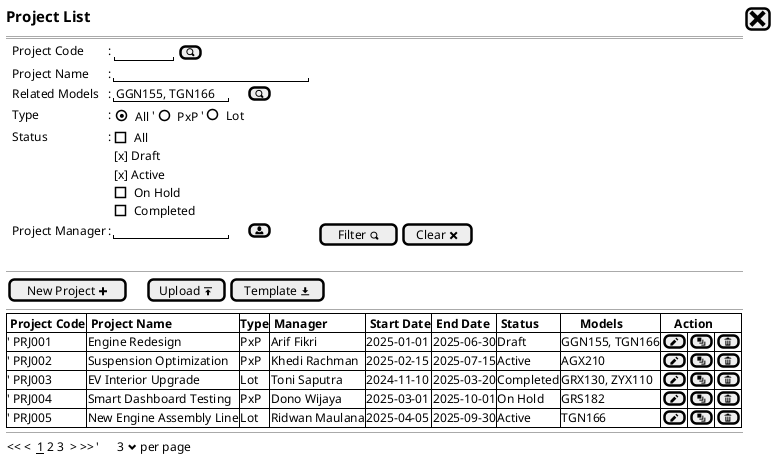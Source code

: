 @startsalt
{
  <size:15><b>Project List | [<size:25><&x>]|*
  ==
  {
    .|Project Code      |: {|"       "|[<&magnifying-glass>]|}*
    .|Project Name      |: |"                        "|*    
    .|Related Models    |: |"GGN155, TGN166"| [<&magnifying-glass>]|*
    .|Type              |: {|{(X)All}   '|    {()PxP}        '|   ()Lot}
    .|Status |:|
    {
      [ ] All
      [x] Draft
      [x] Active
      [ ] On Hold
      [ ] Completed
    }|*
    .|Project Manager |: |"              "|[<&person>]|.|[Filter <&magnifying-glass>]|[Clear <&x>]
  }
  .
  --
  {
  [New Project <&plus>]|.|.|.|[Upload <&data-transfer-upload>]| [Template <&data-transfer-download>]|*
  }
  --
  {#
    |<b> Project Code    |<b> Project Name          |<b>Type|<b> Manager         |<b> Start Date |<b> End Date   |<b> Status     |<b>      Models     |<b>    Action |*|*|*|*|*|*|*
    |' PRJ001            | Engine Redesign          |PxP    | Arif Fikri         | 2025-01-01    | 2025-06-30    | Draft         | GGN155, TGN166     |[<&pencil>]|[<&layers>]|[<&trash>]|*
    |' PRJ002            | Suspension Optimization  |PxP    | Khedi Rachman      | 2025-02-15    | 2025-07-15    | Active        | AGX210             |[<&pencil>]|[<&layers>]|[<&trash>]|*
    |' PRJ003            | EV Interior Upgrade      |Lot    | Toni Saputra       | 2024-11-10    | 2025-03-20    | Completed     | GRX130, ZYX110     |[<&pencil>]|[<&layers>]|[<&trash>]|*
    |' PRJ004            | Smart Dashboard Testing  |PxP    | Dono Wijaya        | 2025-03-01    | 2025-10-01    | On Hold       | GRS182             |[<&pencil>]|[<&layers>]|[<&trash>]|*
    |' PRJ005            | New Engine Assembly Line |Lot    | Ridwan Maulana     | 2025-04-05    | 2025-09-30    | Active        | TGN166             |[<&pencil>]|[<&layers>]|[<&trash>]|*
  }
  --
  {
  << <  __1__ 2 3  > >>  |'      3 <&chevron-bottom> per page |*
  }
}
@endsalt
